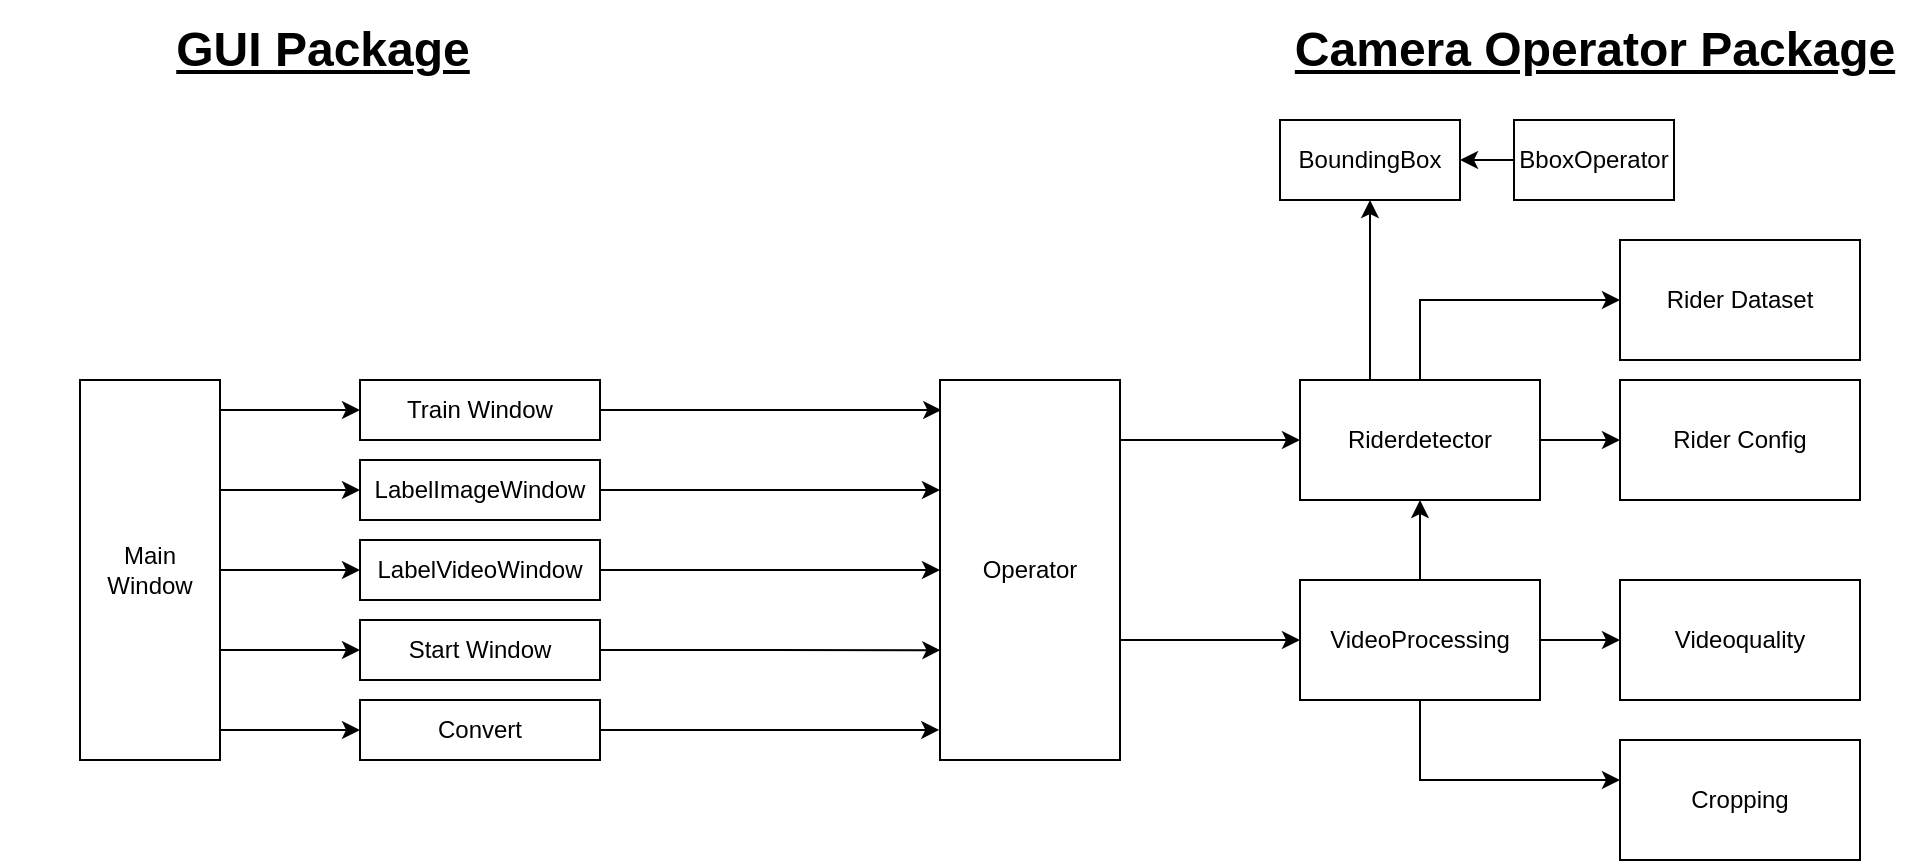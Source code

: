 <mxfile version="12.7.9" type="google"><diagram id="C5RBs43oDa-KdzZeNtuy" name="Page-1"><mxGraphModel dx="2249" dy="1938" grid="1" gridSize="10" guides="1" tooltips="1" connect="1" arrows="1" fold="1" page="1" pageScale="1" pageWidth="827" pageHeight="1169" math="0" shadow="0"><root><mxCell id="WIyWlLk6GJQsqaUBKTNV-0"/><mxCell id="WIyWlLk6GJQsqaUBKTNV-1" parent="WIyWlLk6GJQsqaUBKTNV-0"/><mxCell id="ZOssqsM0HsbWuMh_VAEJ-10" style="edgeStyle=orthogonalEdgeStyle;rounded=0;orthogonalLoop=1;jettySize=auto;html=1;exitX=1;exitY=0.5;exitDx=0;exitDy=0;entryX=0;entryY=0.5;entryDx=0;entryDy=0;" edge="1" parent="WIyWlLk6GJQsqaUBKTNV-1" source="ZOssqsM0HsbWuMh_VAEJ-0" target="ZOssqsM0HsbWuMh_VAEJ-2"><mxGeometry relative="1" as="geometry"/></mxCell><mxCell id="ZOssqsM0HsbWuMh_VAEJ-11" style="edgeStyle=orthogonalEdgeStyle;rounded=0;orthogonalLoop=1;jettySize=auto;html=1;" edge="1" parent="WIyWlLk6GJQsqaUBKTNV-1" source="ZOssqsM0HsbWuMh_VAEJ-0" target="ZOssqsM0HsbWuMh_VAEJ-5"><mxGeometry relative="1" as="geometry"><mxPoint x="770" y="360" as="targetPoint"/><Array as="points"><mxPoint x="700" y="350"/></Array></mxGeometry></mxCell><mxCell id="ZOssqsM0HsbWuMh_VAEJ-21" style="edgeStyle=orthogonalEdgeStyle;rounded=0;orthogonalLoop=1;jettySize=auto;html=1;entryX=0.5;entryY=1;entryDx=0;entryDy=0;" edge="1" parent="WIyWlLk6GJQsqaUBKTNV-1" source="ZOssqsM0HsbWuMh_VAEJ-0" target="ZOssqsM0HsbWuMh_VAEJ-6"><mxGeometry relative="1" as="geometry"/></mxCell><mxCell id="ZOssqsM0HsbWuMh_VAEJ-0" value="VideoProcessing" style="rounded=0;whiteSpace=wrap;html=1;" vertex="1" parent="WIyWlLk6GJQsqaUBKTNV-1"><mxGeometry x="640" y="250" width="120" height="60" as="geometry"/></mxCell><mxCell id="ZOssqsM0HsbWuMh_VAEJ-2" value="Videoquality" style="rounded=0;whiteSpace=wrap;html=1;" vertex="1" parent="WIyWlLk6GJQsqaUBKTNV-1"><mxGeometry x="800" y="250" width="120" height="60" as="geometry"/></mxCell><mxCell id="ZOssqsM0HsbWuMh_VAEJ-3" value="Rider Dataset" style="rounded=0;whiteSpace=wrap;html=1;" vertex="1" parent="WIyWlLk6GJQsqaUBKTNV-1"><mxGeometry x="800" y="80" width="120" height="60" as="geometry"/></mxCell><mxCell id="ZOssqsM0HsbWuMh_VAEJ-4" value="Rider Config" style="rounded=0;whiteSpace=wrap;html=1;" vertex="1" parent="WIyWlLk6GJQsqaUBKTNV-1"><mxGeometry x="800" y="150" width="120" height="60" as="geometry"/></mxCell><mxCell id="ZOssqsM0HsbWuMh_VAEJ-5" value="Cropping" style="rounded=0;whiteSpace=wrap;html=1;" vertex="1" parent="WIyWlLk6GJQsqaUBKTNV-1"><mxGeometry x="800" y="330" width="120" height="60" as="geometry"/></mxCell><mxCell id="ZOssqsM0HsbWuMh_VAEJ-13" style="edgeStyle=orthogonalEdgeStyle;rounded=0;orthogonalLoop=1;jettySize=auto;html=1;exitX=0.5;exitY=0;exitDx=0;exitDy=0;entryX=0;entryY=0.5;entryDx=0;entryDy=0;" edge="1" parent="WIyWlLk6GJQsqaUBKTNV-1" source="ZOssqsM0HsbWuMh_VAEJ-6" target="ZOssqsM0HsbWuMh_VAEJ-3"><mxGeometry relative="1" as="geometry"/></mxCell><mxCell id="ZOssqsM0HsbWuMh_VAEJ-17" style="edgeStyle=orthogonalEdgeStyle;rounded=0;orthogonalLoop=1;jettySize=auto;html=1;entryX=0;entryY=0.5;entryDx=0;entryDy=0;" edge="1" parent="WIyWlLk6GJQsqaUBKTNV-1" source="ZOssqsM0HsbWuMh_VAEJ-6" target="ZOssqsM0HsbWuMh_VAEJ-4"><mxGeometry relative="1" as="geometry"/></mxCell><mxCell id="ZOssqsM0HsbWuMh_VAEJ-24" style="edgeStyle=orthogonalEdgeStyle;rounded=0;orthogonalLoop=1;jettySize=auto;html=1;entryX=0.5;entryY=1;entryDx=0;entryDy=0;" edge="1" parent="WIyWlLk6GJQsqaUBKTNV-1" source="ZOssqsM0HsbWuMh_VAEJ-6" target="ZOssqsM0HsbWuMh_VAEJ-23"><mxGeometry relative="1" as="geometry"><Array as="points"><mxPoint x="675" y="100"/><mxPoint x="675" y="100"/></Array></mxGeometry></mxCell><mxCell id="ZOssqsM0HsbWuMh_VAEJ-6" value="Riderdetector" style="rounded=0;whiteSpace=wrap;html=1;" vertex="1" parent="WIyWlLk6GJQsqaUBKTNV-1"><mxGeometry x="640" y="150" width="120" height="60" as="geometry"/></mxCell><mxCell id="ZOssqsM0HsbWuMh_VAEJ-18" style="edgeStyle=orthogonalEdgeStyle;rounded=0;orthogonalLoop=1;jettySize=auto;html=1;exitX=1;exitY=0.25;exitDx=0;exitDy=0;entryX=0;entryY=0.5;entryDx=0;entryDy=0;" edge="1" parent="WIyWlLk6GJQsqaUBKTNV-1" source="ZOssqsM0HsbWuMh_VAEJ-7" target="ZOssqsM0HsbWuMh_VAEJ-6"><mxGeometry relative="1" as="geometry"><Array as="points"><mxPoint x="550" y="180"/></Array></mxGeometry></mxCell><mxCell id="ZOssqsM0HsbWuMh_VAEJ-19" style="edgeStyle=orthogonalEdgeStyle;rounded=0;orthogonalLoop=1;jettySize=auto;html=1;exitX=1;exitY=0.75;exitDx=0;exitDy=0;entryX=0;entryY=0.5;entryDx=0;entryDy=0;" edge="1" parent="WIyWlLk6GJQsqaUBKTNV-1" source="ZOssqsM0HsbWuMh_VAEJ-7" target="ZOssqsM0HsbWuMh_VAEJ-0"><mxGeometry relative="1" as="geometry"><Array as="points"><mxPoint x="550" y="280"/></Array></mxGeometry></mxCell><mxCell id="ZOssqsM0HsbWuMh_VAEJ-7" value="Operator" style="rounded=0;whiteSpace=wrap;html=1;" vertex="1" parent="WIyWlLk6GJQsqaUBKTNV-1"><mxGeometry x="460" y="150" width="90" height="190" as="geometry"/></mxCell><mxCell id="ZOssqsM0HsbWuMh_VAEJ-23" value="BoundingBox" style="rounded=0;whiteSpace=wrap;html=1;" vertex="1" parent="WIyWlLk6GJQsqaUBKTNV-1"><mxGeometry x="630" y="20" width="90" height="40" as="geometry"/></mxCell><mxCell id="ZOssqsM0HsbWuMh_VAEJ-26" style="edgeStyle=orthogonalEdgeStyle;rounded=0;orthogonalLoop=1;jettySize=auto;html=1;" edge="1" parent="WIyWlLk6GJQsqaUBKTNV-1" source="ZOssqsM0HsbWuMh_VAEJ-25" target="ZOssqsM0HsbWuMh_VAEJ-23"><mxGeometry relative="1" as="geometry"/></mxCell><mxCell id="ZOssqsM0HsbWuMh_VAEJ-25" value="BboxOperator" style="rounded=0;whiteSpace=wrap;html=1;" vertex="1" parent="WIyWlLk6GJQsqaUBKTNV-1"><mxGeometry x="747" y="20" width="80" height="40" as="geometry"/></mxCell><mxCell id="ZOssqsM0HsbWuMh_VAEJ-27" value="&lt;font style=&quot;font-size: 24px&quot;&gt;&lt;u&gt;&lt;b&gt;Camera Operator Package&lt;/b&gt;&lt;/u&gt;&lt;/font&gt;" style="text;html=1;strokeColor=none;fillColor=none;align=center;verticalAlign=middle;whiteSpace=wrap;rounded=0;" vertex="1" parent="WIyWlLk6GJQsqaUBKTNV-1"><mxGeometry x="625.5" y="-40" width="323" height="50" as="geometry"/></mxCell><mxCell id="ZOssqsM0HsbWuMh_VAEJ-38" style="edgeStyle=orthogonalEdgeStyle;rounded=0;orthogonalLoop=1;jettySize=auto;html=1;" edge="1" parent="WIyWlLk6GJQsqaUBKTNV-1" source="ZOssqsM0HsbWuMh_VAEJ-28" target="ZOssqsM0HsbWuMh_VAEJ-29"><mxGeometry relative="1" as="geometry"><Array as="points"><mxPoint x="110" y="165"/><mxPoint x="110" y="165"/></Array></mxGeometry></mxCell><mxCell id="ZOssqsM0HsbWuMh_VAEJ-42" style="edgeStyle=orthogonalEdgeStyle;rounded=0;orthogonalLoop=1;jettySize=auto;html=1;entryX=0;entryY=0.5;entryDx=0;entryDy=0;" edge="1" parent="WIyWlLk6GJQsqaUBKTNV-1" source="ZOssqsM0HsbWuMh_VAEJ-28" target="ZOssqsM0HsbWuMh_VAEJ-33"><mxGeometry relative="1" as="geometry"><Array as="points"><mxPoint x="120" y="205"/><mxPoint x="120" y="205"/></Array></mxGeometry></mxCell><mxCell id="ZOssqsM0HsbWuMh_VAEJ-43" style="edgeStyle=orthogonalEdgeStyle;rounded=0;orthogonalLoop=1;jettySize=auto;html=1;" edge="1" parent="WIyWlLk6GJQsqaUBKTNV-1" source="ZOssqsM0HsbWuMh_VAEJ-28" target="ZOssqsM0HsbWuMh_VAEJ-35"><mxGeometry relative="1" as="geometry"/></mxCell><mxCell id="ZOssqsM0HsbWuMh_VAEJ-44" style="edgeStyle=orthogonalEdgeStyle;rounded=0;orthogonalLoop=1;jettySize=auto;html=1;entryX=0;entryY=0.5;entryDx=0;entryDy=0;" edge="1" parent="WIyWlLk6GJQsqaUBKTNV-1" source="ZOssqsM0HsbWuMh_VAEJ-28" target="ZOssqsM0HsbWuMh_VAEJ-36"><mxGeometry relative="1" as="geometry"><Array as="points"><mxPoint x="120" y="285"/><mxPoint x="120" y="285"/></Array></mxGeometry></mxCell><mxCell id="ZOssqsM0HsbWuMh_VAEJ-45" style="edgeStyle=orthogonalEdgeStyle;rounded=0;orthogonalLoop=1;jettySize=auto;html=1;entryX=0;entryY=0.5;entryDx=0;entryDy=0;" edge="1" parent="WIyWlLk6GJQsqaUBKTNV-1" source="ZOssqsM0HsbWuMh_VAEJ-28" target="ZOssqsM0HsbWuMh_VAEJ-37"><mxGeometry relative="1" as="geometry"><Array as="points"><mxPoint x="130" y="325"/><mxPoint x="130" y="325"/></Array></mxGeometry></mxCell><mxCell id="ZOssqsM0HsbWuMh_VAEJ-28" value="Main Window" style="rounded=0;whiteSpace=wrap;html=1;" vertex="1" parent="WIyWlLk6GJQsqaUBKTNV-1"><mxGeometry x="30" y="150" width="70" height="190" as="geometry"/></mxCell><mxCell id="ZOssqsM0HsbWuMh_VAEJ-49" style="edgeStyle=orthogonalEdgeStyle;rounded=0;orthogonalLoop=1;jettySize=auto;html=1;entryX=0.007;entryY=0.079;entryDx=0;entryDy=0;entryPerimeter=0;" edge="1" parent="WIyWlLk6GJQsqaUBKTNV-1" source="ZOssqsM0HsbWuMh_VAEJ-29" target="ZOssqsM0HsbWuMh_VAEJ-7"><mxGeometry relative="1" as="geometry"/></mxCell><mxCell id="ZOssqsM0HsbWuMh_VAEJ-29" value="Train Window" style="rounded=0;whiteSpace=wrap;html=1;" vertex="1" parent="WIyWlLk6GJQsqaUBKTNV-1"><mxGeometry x="170" y="150" width="120" height="30" as="geometry"/></mxCell><mxCell id="ZOssqsM0HsbWuMh_VAEJ-32" value="&lt;font style=&quot;font-size: 24px&quot;&gt;&lt;u&gt;&lt;b&gt;GUI Package&lt;/b&gt;&lt;/u&gt;&lt;/font&gt;" style="text;html=1;strokeColor=none;fillColor=none;align=center;verticalAlign=middle;whiteSpace=wrap;rounded=0;" vertex="1" parent="WIyWlLk6GJQsqaUBKTNV-1"><mxGeometry x="-10" y="-40" width="323" height="50" as="geometry"/></mxCell><mxCell id="ZOssqsM0HsbWuMh_VAEJ-48" style="edgeStyle=orthogonalEdgeStyle;rounded=0;orthogonalLoop=1;jettySize=auto;html=1;" edge="1" parent="WIyWlLk6GJQsqaUBKTNV-1" source="ZOssqsM0HsbWuMh_VAEJ-33" target="ZOssqsM0HsbWuMh_VAEJ-7"><mxGeometry relative="1" as="geometry"><mxPoint x="420" y="205" as="targetPoint"/><Array as="points"><mxPoint x="420" y="205"/><mxPoint x="420" y="205"/></Array></mxGeometry></mxCell><mxCell id="ZOssqsM0HsbWuMh_VAEJ-33" value="LabelImageWindow" style="rounded=0;whiteSpace=wrap;html=1;" vertex="1" parent="WIyWlLk6GJQsqaUBKTNV-1"><mxGeometry x="170" y="190" width="120" height="30" as="geometry"/></mxCell><mxCell id="ZOssqsM0HsbWuMh_VAEJ-51" style="edgeStyle=orthogonalEdgeStyle;rounded=0;orthogonalLoop=1;jettySize=auto;html=1;" edge="1" parent="WIyWlLk6GJQsqaUBKTNV-1" source="ZOssqsM0HsbWuMh_VAEJ-35"><mxGeometry relative="1" as="geometry"><mxPoint x="460" y="245" as="targetPoint"/><Array as="points"><mxPoint x="460" y="245"/></Array></mxGeometry></mxCell><mxCell id="ZOssqsM0HsbWuMh_VAEJ-35" value="LabelVideoWindow" style="rounded=0;whiteSpace=wrap;html=1;" vertex="1" parent="WIyWlLk6GJQsqaUBKTNV-1"><mxGeometry x="170" y="230" width="120" height="30" as="geometry"/></mxCell><mxCell id="ZOssqsM0HsbWuMh_VAEJ-53" style="edgeStyle=orthogonalEdgeStyle;rounded=0;orthogonalLoop=1;jettySize=auto;html=1;entryX=0.002;entryY=0.711;entryDx=0;entryDy=0;entryPerimeter=0;" edge="1" parent="WIyWlLk6GJQsqaUBKTNV-1" source="ZOssqsM0HsbWuMh_VAEJ-36" target="ZOssqsM0HsbWuMh_VAEJ-7"><mxGeometry relative="1" as="geometry"/></mxCell><mxCell id="ZOssqsM0HsbWuMh_VAEJ-36" value="Start Window" style="rounded=0;whiteSpace=wrap;html=1;" vertex="1" parent="WIyWlLk6GJQsqaUBKTNV-1"><mxGeometry x="170" y="270" width="120" height="30" as="geometry"/></mxCell><mxCell id="ZOssqsM0HsbWuMh_VAEJ-54" style="edgeStyle=orthogonalEdgeStyle;rounded=0;orthogonalLoop=1;jettySize=auto;html=1;entryX=-0.004;entryY=0.921;entryDx=0;entryDy=0;entryPerimeter=0;" edge="1" parent="WIyWlLk6GJQsqaUBKTNV-1" source="ZOssqsM0HsbWuMh_VAEJ-37" target="ZOssqsM0HsbWuMh_VAEJ-7"><mxGeometry relative="1" as="geometry"/></mxCell><mxCell id="ZOssqsM0HsbWuMh_VAEJ-37" value="Convert" style="rounded=0;whiteSpace=wrap;html=1;" vertex="1" parent="WIyWlLk6GJQsqaUBKTNV-1"><mxGeometry x="170" y="310" width="120" height="30" as="geometry"/></mxCell></root></mxGraphModel></diagram></mxfile>